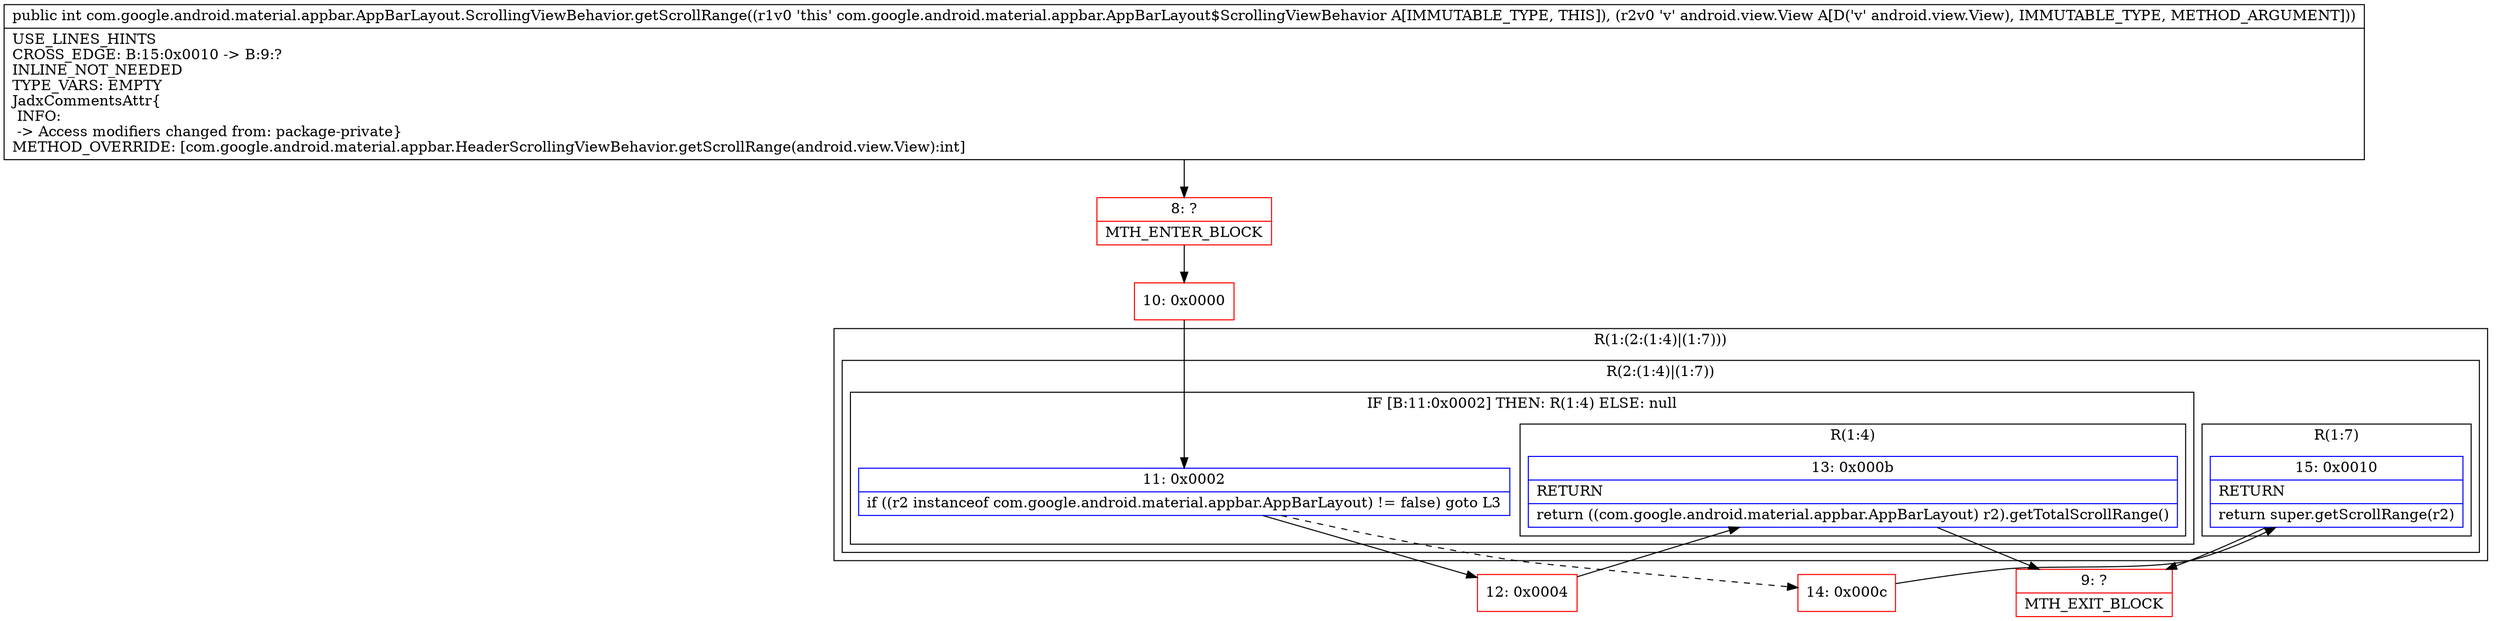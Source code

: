 digraph "CFG forcom.google.android.material.appbar.AppBarLayout.ScrollingViewBehavior.getScrollRange(Landroid\/view\/View;)I" {
subgraph cluster_Region_1542355896 {
label = "R(1:(2:(1:4)|(1:7)))";
node [shape=record,color=blue];
subgraph cluster_Region_64938306 {
label = "R(2:(1:4)|(1:7))";
node [shape=record,color=blue];
subgraph cluster_IfRegion_1175508512 {
label = "IF [B:11:0x0002] THEN: R(1:4) ELSE: null";
node [shape=record,color=blue];
Node_11 [shape=record,label="{11\:\ 0x0002|if ((r2 instanceof com.google.android.material.appbar.AppBarLayout) != false) goto L3\l}"];
subgraph cluster_Region_130647529 {
label = "R(1:4)";
node [shape=record,color=blue];
Node_13 [shape=record,label="{13\:\ 0x000b|RETURN\l|return ((com.google.android.material.appbar.AppBarLayout) r2).getTotalScrollRange()\l}"];
}
}
subgraph cluster_Region_793906451 {
label = "R(1:7)";
node [shape=record,color=blue];
Node_15 [shape=record,label="{15\:\ 0x0010|RETURN\l|return super.getScrollRange(r2)\l}"];
}
}
}
Node_8 [shape=record,color=red,label="{8\:\ ?|MTH_ENTER_BLOCK\l}"];
Node_10 [shape=record,color=red,label="{10\:\ 0x0000}"];
Node_12 [shape=record,color=red,label="{12\:\ 0x0004}"];
Node_9 [shape=record,color=red,label="{9\:\ ?|MTH_EXIT_BLOCK\l}"];
Node_14 [shape=record,color=red,label="{14\:\ 0x000c}"];
MethodNode[shape=record,label="{public int com.google.android.material.appbar.AppBarLayout.ScrollingViewBehavior.getScrollRange((r1v0 'this' com.google.android.material.appbar.AppBarLayout$ScrollingViewBehavior A[IMMUTABLE_TYPE, THIS]), (r2v0 'v' android.view.View A[D('v' android.view.View), IMMUTABLE_TYPE, METHOD_ARGUMENT]))  | USE_LINES_HINTS\lCROSS_EDGE: B:15:0x0010 \-\> B:9:?\lINLINE_NOT_NEEDED\lTYPE_VARS: EMPTY\lJadxCommentsAttr\{\l INFO: \l \-\> Access modifiers changed from: package\-private\}\lMETHOD_OVERRIDE: [com.google.android.material.appbar.HeaderScrollingViewBehavior.getScrollRange(android.view.View):int]\l}"];
MethodNode -> Node_8;Node_11 -> Node_12;
Node_11 -> Node_14[style=dashed];
Node_13 -> Node_9;
Node_15 -> Node_9;
Node_8 -> Node_10;
Node_10 -> Node_11;
Node_12 -> Node_13;
Node_14 -> Node_15;
}

